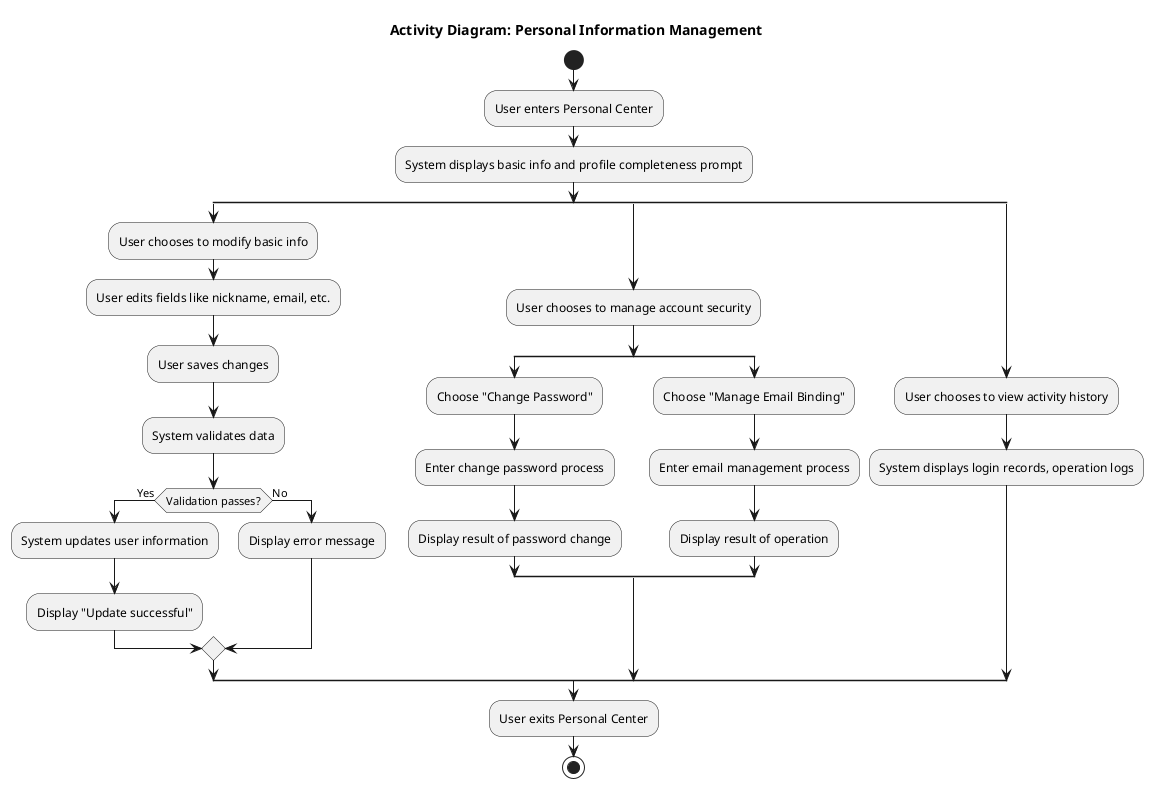 @startuml
title Activity Diagram: Personal Information Management

start
:User enters Personal Center;
:System displays basic info and profile completeness prompt;
split
  :User chooses to modify basic info;
  :User edits fields like nickname, email, etc.;
  :User saves changes;
  :System validates data;
  if (Validation passes?) then (Yes)
    :System updates user information;
    :Display "Update successful";
  else (No)
    :Display error message;
  endif
split again
  :User chooses to manage account security;
  split
    :Choose "Change Password";
    :Enter change password process;
    :Display result of password change;
  split again
    :Choose "Manage Email Binding";
    :Enter email management process;
    :Display result of operation;
  endsplit
split again
  :User chooses to view activity history;
  :System displays login records, operation logs;
endsplit
:User exits Personal Center;
stop

@enduml